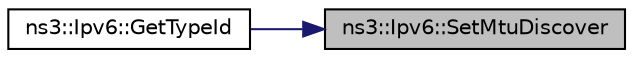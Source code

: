 digraph "ns3::Ipv6::SetMtuDiscover"
{
 // LATEX_PDF_SIZE
  edge [fontname="Helvetica",fontsize="10",labelfontname="Helvetica",labelfontsize="10"];
  node [fontname="Helvetica",fontsize="10",shape=record];
  rankdir="RL";
  Node1 [label="ns3::Ipv6::SetMtuDiscover",height=0.2,width=0.4,color="black", fillcolor="grey75", style="filled", fontcolor="black",tooltip="Set IPv6 MTU discover state."];
  Node1 -> Node2 [dir="back",color="midnightblue",fontsize="10",style="solid",fontname="Helvetica"];
  Node2 [label="ns3::Ipv6::GetTypeId",height=0.2,width=0.4,color="black", fillcolor="white", style="filled",URL="$classns3_1_1_ipv6.html#a286c4af336a746ceb5cfd655da1a42dd",tooltip="Get the type ID."];
}
